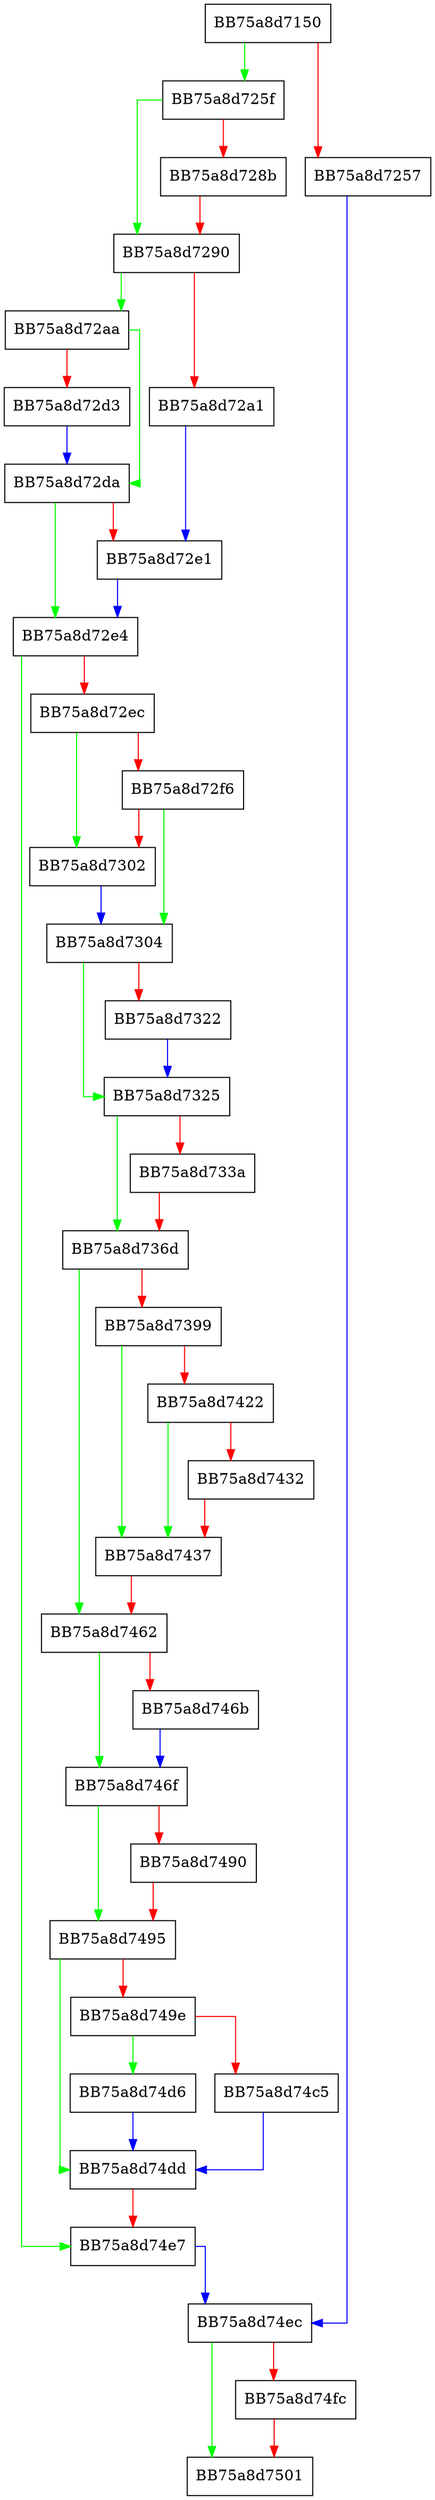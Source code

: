 digraph configure {
  node [shape="box"];
  graph [splines=ortho];
  BB75a8d7150 -> BB75a8d725f [color="green"];
  BB75a8d7150 -> BB75a8d7257 [color="red"];
  BB75a8d7257 -> BB75a8d74ec [color="blue"];
  BB75a8d725f -> BB75a8d7290 [color="green"];
  BB75a8d725f -> BB75a8d728b [color="red"];
  BB75a8d728b -> BB75a8d7290 [color="red"];
  BB75a8d7290 -> BB75a8d72aa [color="green"];
  BB75a8d7290 -> BB75a8d72a1 [color="red"];
  BB75a8d72a1 -> BB75a8d72e1 [color="blue"];
  BB75a8d72aa -> BB75a8d72da [color="green"];
  BB75a8d72aa -> BB75a8d72d3 [color="red"];
  BB75a8d72d3 -> BB75a8d72da [color="blue"];
  BB75a8d72da -> BB75a8d72e4 [color="green"];
  BB75a8d72da -> BB75a8d72e1 [color="red"];
  BB75a8d72e1 -> BB75a8d72e4 [color="blue"];
  BB75a8d72e4 -> BB75a8d74e7 [color="green"];
  BB75a8d72e4 -> BB75a8d72ec [color="red"];
  BB75a8d72ec -> BB75a8d7302 [color="green"];
  BB75a8d72ec -> BB75a8d72f6 [color="red"];
  BB75a8d72f6 -> BB75a8d7304 [color="green"];
  BB75a8d72f6 -> BB75a8d7302 [color="red"];
  BB75a8d7302 -> BB75a8d7304 [color="blue"];
  BB75a8d7304 -> BB75a8d7325 [color="green"];
  BB75a8d7304 -> BB75a8d7322 [color="red"];
  BB75a8d7322 -> BB75a8d7325 [color="blue"];
  BB75a8d7325 -> BB75a8d736d [color="green"];
  BB75a8d7325 -> BB75a8d733a [color="red"];
  BB75a8d733a -> BB75a8d736d [color="red"];
  BB75a8d736d -> BB75a8d7462 [color="green"];
  BB75a8d736d -> BB75a8d7399 [color="red"];
  BB75a8d7399 -> BB75a8d7437 [color="green"];
  BB75a8d7399 -> BB75a8d7422 [color="red"];
  BB75a8d7422 -> BB75a8d7437 [color="green"];
  BB75a8d7422 -> BB75a8d7432 [color="red"];
  BB75a8d7432 -> BB75a8d7437 [color="red"];
  BB75a8d7437 -> BB75a8d7462 [color="red"];
  BB75a8d7462 -> BB75a8d746f [color="green"];
  BB75a8d7462 -> BB75a8d746b [color="red"];
  BB75a8d746b -> BB75a8d746f [color="blue"];
  BB75a8d746f -> BB75a8d7495 [color="green"];
  BB75a8d746f -> BB75a8d7490 [color="red"];
  BB75a8d7490 -> BB75a8d7495 [color="red"];
  BB75a8d7495 -> BB75a8d74dd [color="green"];
  BB75a8d7495 -> BB75a8d749e [color="red"];
  BB75a8d749e -> BB75a8d74d6 [color="green"];
  BB75a8d749e -> BB75a8d74c5 [color="red"];
  BB75a8d74c5 -> BB75a8d74dd [color="blue"];
  BB75a8d74d6 -> BB75a8d74dd [color="blue"];
  BB75a8d74dd -> BB75a8d74e7 [color="red"];
  BB75a8d74e7 -> BB75a8d74ec [color="blue"];
  BB75a8d74ec -> BB75a8d7501 [color="green"];
  BB75a8d74ec -> BB75a8d74fc [color="red"];
  BB75a8d74fc -> BB75a8d7501 [color="red"];
}